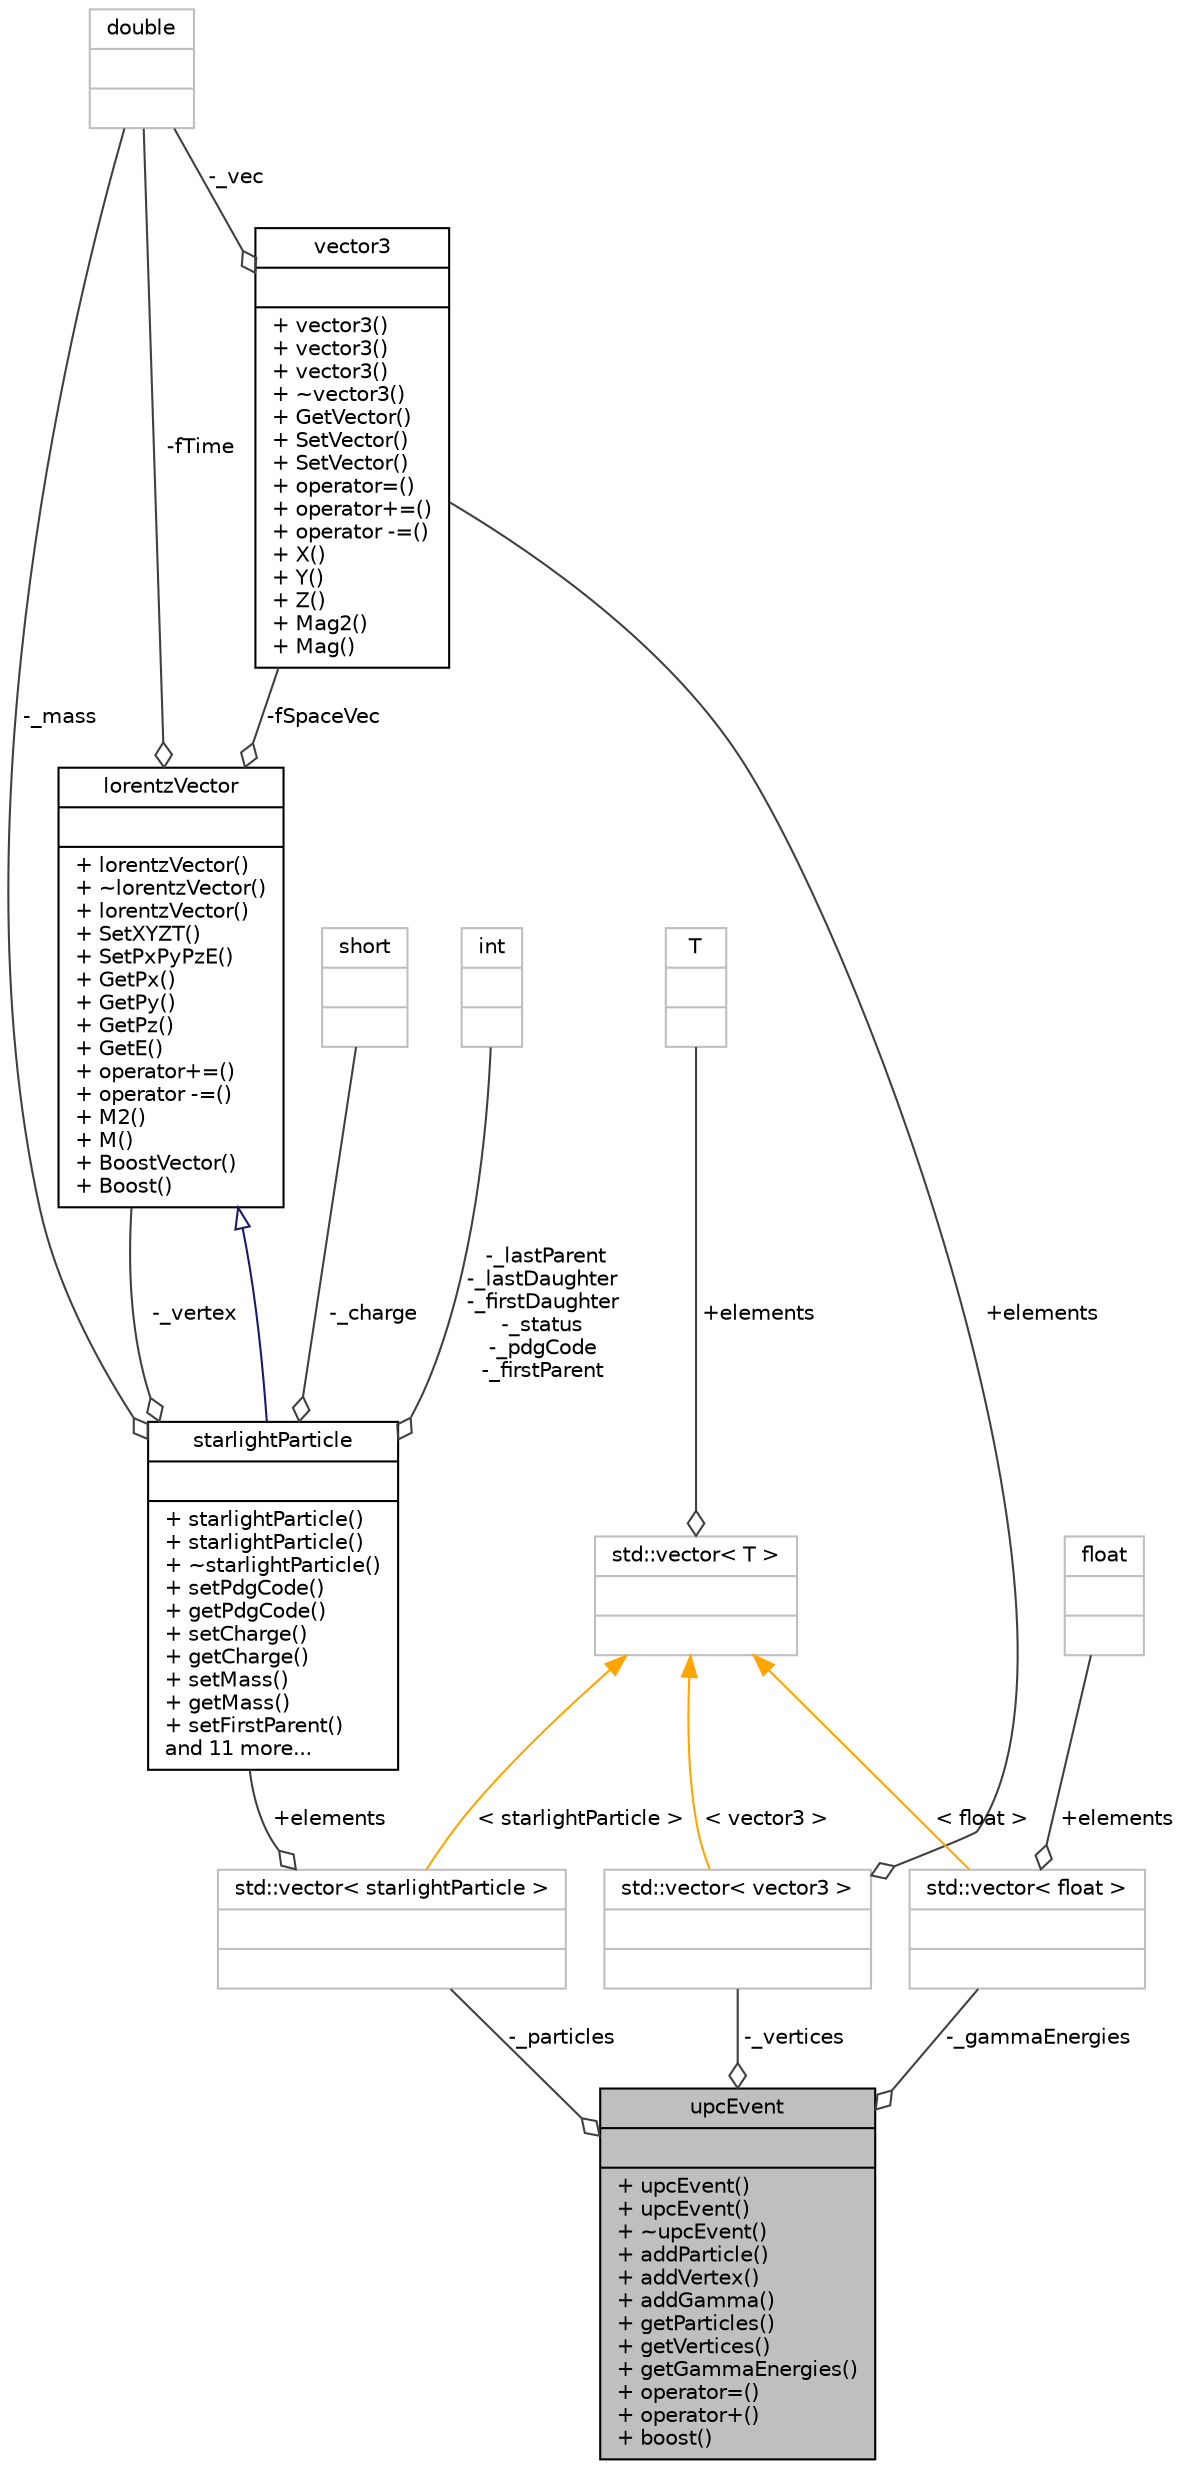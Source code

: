 digraph "upcEvent"
{
 // LATEX_PDF_SIZE
  bgcolor="transparent";
  edge [fontname="Helvetica",fontsize="10",labelfontname="Helvetica",labelfontsize="10"];
  node [fontname="Helvetica",fontsize="10",shape=record];
  Node1 [label="{upcEvent\n||+ upcEvent()\l+ upcEvent()\l+ ~upcEvent()\l+ addParticle()\l+ addVertex()\l+ addGamma()\l+ getParticles()\l+ getVertices()\l+ getGammaEnergies()\l+ operator=()\l+ operator+()\l+ boost()\l}",height=0.2,width=0.4,color="black", fillcolor="grey75", style="filled", fontcolor="black",tooltip=" "];
  Node2 -> Node1 [color="grey25",fontsize="10",style="solid",label=" -_particles" ,arrowhead="odiamond",fontname="Helvetica"];
  Node2 [label="{std::vector\< starlightParticle \>\n||}",height=0.2,width=0.4,color="grey75",tooltip=" "];
  Node3 -> Node2 [color="grey25",fontsize="10",style="solid",label=" +elements" ,arrowhead="odiamond",fontname="Helvetica"];
  Node3 [label="{starlightParticle\n||+ starlightParticle()\l+ starlightParticle()\l+ ~starlightParticle()\l+ setPdgCode()\l+ getPdgCode()\l+ setCharge()\l+ getCharge()\l+ setMass()\l+ getMass()\l+ setFirstParent()\land 11 more...\l}",height=0.2,width=0.4,color="black",URL="$classstarlightParticle.html",tooltip=" "];
  Node4 -> Node3 [dir="back",color="midnightblue",fontsize="10",style="solid",arrowtail="onormal",fontname="Helvetica"];
  Node4 [label="{lorentzVector\n||+ lorentzVector()\l+ ~lorentzVector()\l+ lorentzVector()\l+ SetXYZT()\l+ SetPxPyPzE()\l+ GetPx()\l+ GetPy()\l+ GetPz()\l+ GetE()\l+ operator+=()\l+ operator -=()\l+ M2()\l+ M()\l+ BoostVector()\l+ Boost()\l}",height=0.2,width=0.4,color="black",URL="$classlorentzVector.html",tooltip=" "];
  Node5 -> Node4 [color="grey25",fontsize="10",style="solid",label=" -fTime" ,arrowhead="odiamond",fontname="Helvetica"];
  Node5 [label="{double\n||}",height=0.2,width=0.4,color="grey75",tooltip=" "];
  Node6 -> Node4 [color="grey25",fontsize="10",style="solid",label=" -fSpaceVec" ,arrowhead="odiamond",fontname="Helvetica"];
  Node6 [label="{vector3\n||+ vector3()\l+ vector3()\l+ vector3()\l+ ~vector3()\l+ GetVector()\l+ SetVector()\l+ SetVector()\l+ operator=()\l+ operator+=()\l+ operator -=()\l+ X()\l+ Y()\l+ Z()\l+ Mag2()\l+ Mag()\l}",height=0.2,width=0.4,color="black",URL="$classvector3.html",tooltip=" "];
  Node5 -> Node6 [color="grey25",fontsize="10",style="solid",label=" -_vec" ,arrowhead="odiamond",fontname="Helvetica"];
  Node5 -> Node3 [color="grey25",fontsize="10",style="solid",label=" -_mass" ,arrowhead="odiamond",fontname="Helvetica"];
  Node7 -> Node3 [color="grey25",fontsize="10",style="solid",label=" -_charge" ,arrowhead="odiamond",fontname="Helvetica"];
  Node7 [label="{short\n||}",height=0.2,width=0.4,color="grey75",tooltip=" "];
  Node4 -> Node3 [color="grey25",fontsize="10",style="solid",label=" -_vertex" ,arrowhead="odiamond",fontname="Helvetica"];
  Node8 -> Node3 [color="grey25",fontsize="10",style="solid",label=" -_lastParent\n-_lastDaughter\n-_firstDaughter\n-_status\n-_pdgCode\n-_firstParent" ,arrowhead="odiamond",fontname="Helvetica"];
  Node8 [label="{int\n||}",height=0.2,width=0.4,color="grey75",tooltip=" "];
  Node9 -> Node2 [dir="back",color="orange",fontsize="10",style="solid",label=" \< starlightParticle \>" ,fontname="Helvetica"];
  Node9 [label="{std::vector\< T \>\n||}",height=0.2,width=0.4,color="grey75",tooltip="STL class."];
  Node10 -> Node9 [color="grey25",fontsize="10",style="solid",label=" +elements" ,arrowhead="odiamond",fontname="Helvetica"];
  Node10 [label="{T\n||}",height=0.2,width=0.4,color="grey75",tooltip=" "];
  Node11 -> Node1 [color="grey25",fontsize="10",style="solid",label=" -_gammaEnergies" ,arrowhead="odiamond",fontname="Helvetica"];
  Node11 [label="{std::vector\< float \>\n||}",height=0.2,width=0.4,color="grey75",tooltip=" "];
  Node12 -> Node11 [color="grey25",fontsize="10",style="solid",label=" +elements" ,arrowhead="odiamond",fontname="Helvetica"];
  Node12 [label="{float\n||}",height=0.2,width=0.4,color="grey75",tooltip=" "];
  Node9 -> Node11 [dir="back",color="orange",fontsize="10",style="solid",label=" \< float \>" ,fontname="Helvetica"];
  Node13 -> Node1 [color="grey25",fontsize="10",style="solid",label=" -_vertices" ,arrowhead="odiamond",fontname="Helvetica"];
  Node13 [label="{std::vector\< vector3 \>\n||}",height=0.2,width=0.4,color="grey75",tooltip=" "];
  Node6 -> Node13 [color="grey25",fontsize="10",style="solid",label=" +elements" ,arrowhead="odiamond",fontname="Helvetica"];
  Node9 -> Node13 [dir="back",color="orange",fontsize="10",style="solid",label=" \< vector3 \>" ,fontname="Helvetica"];
}
